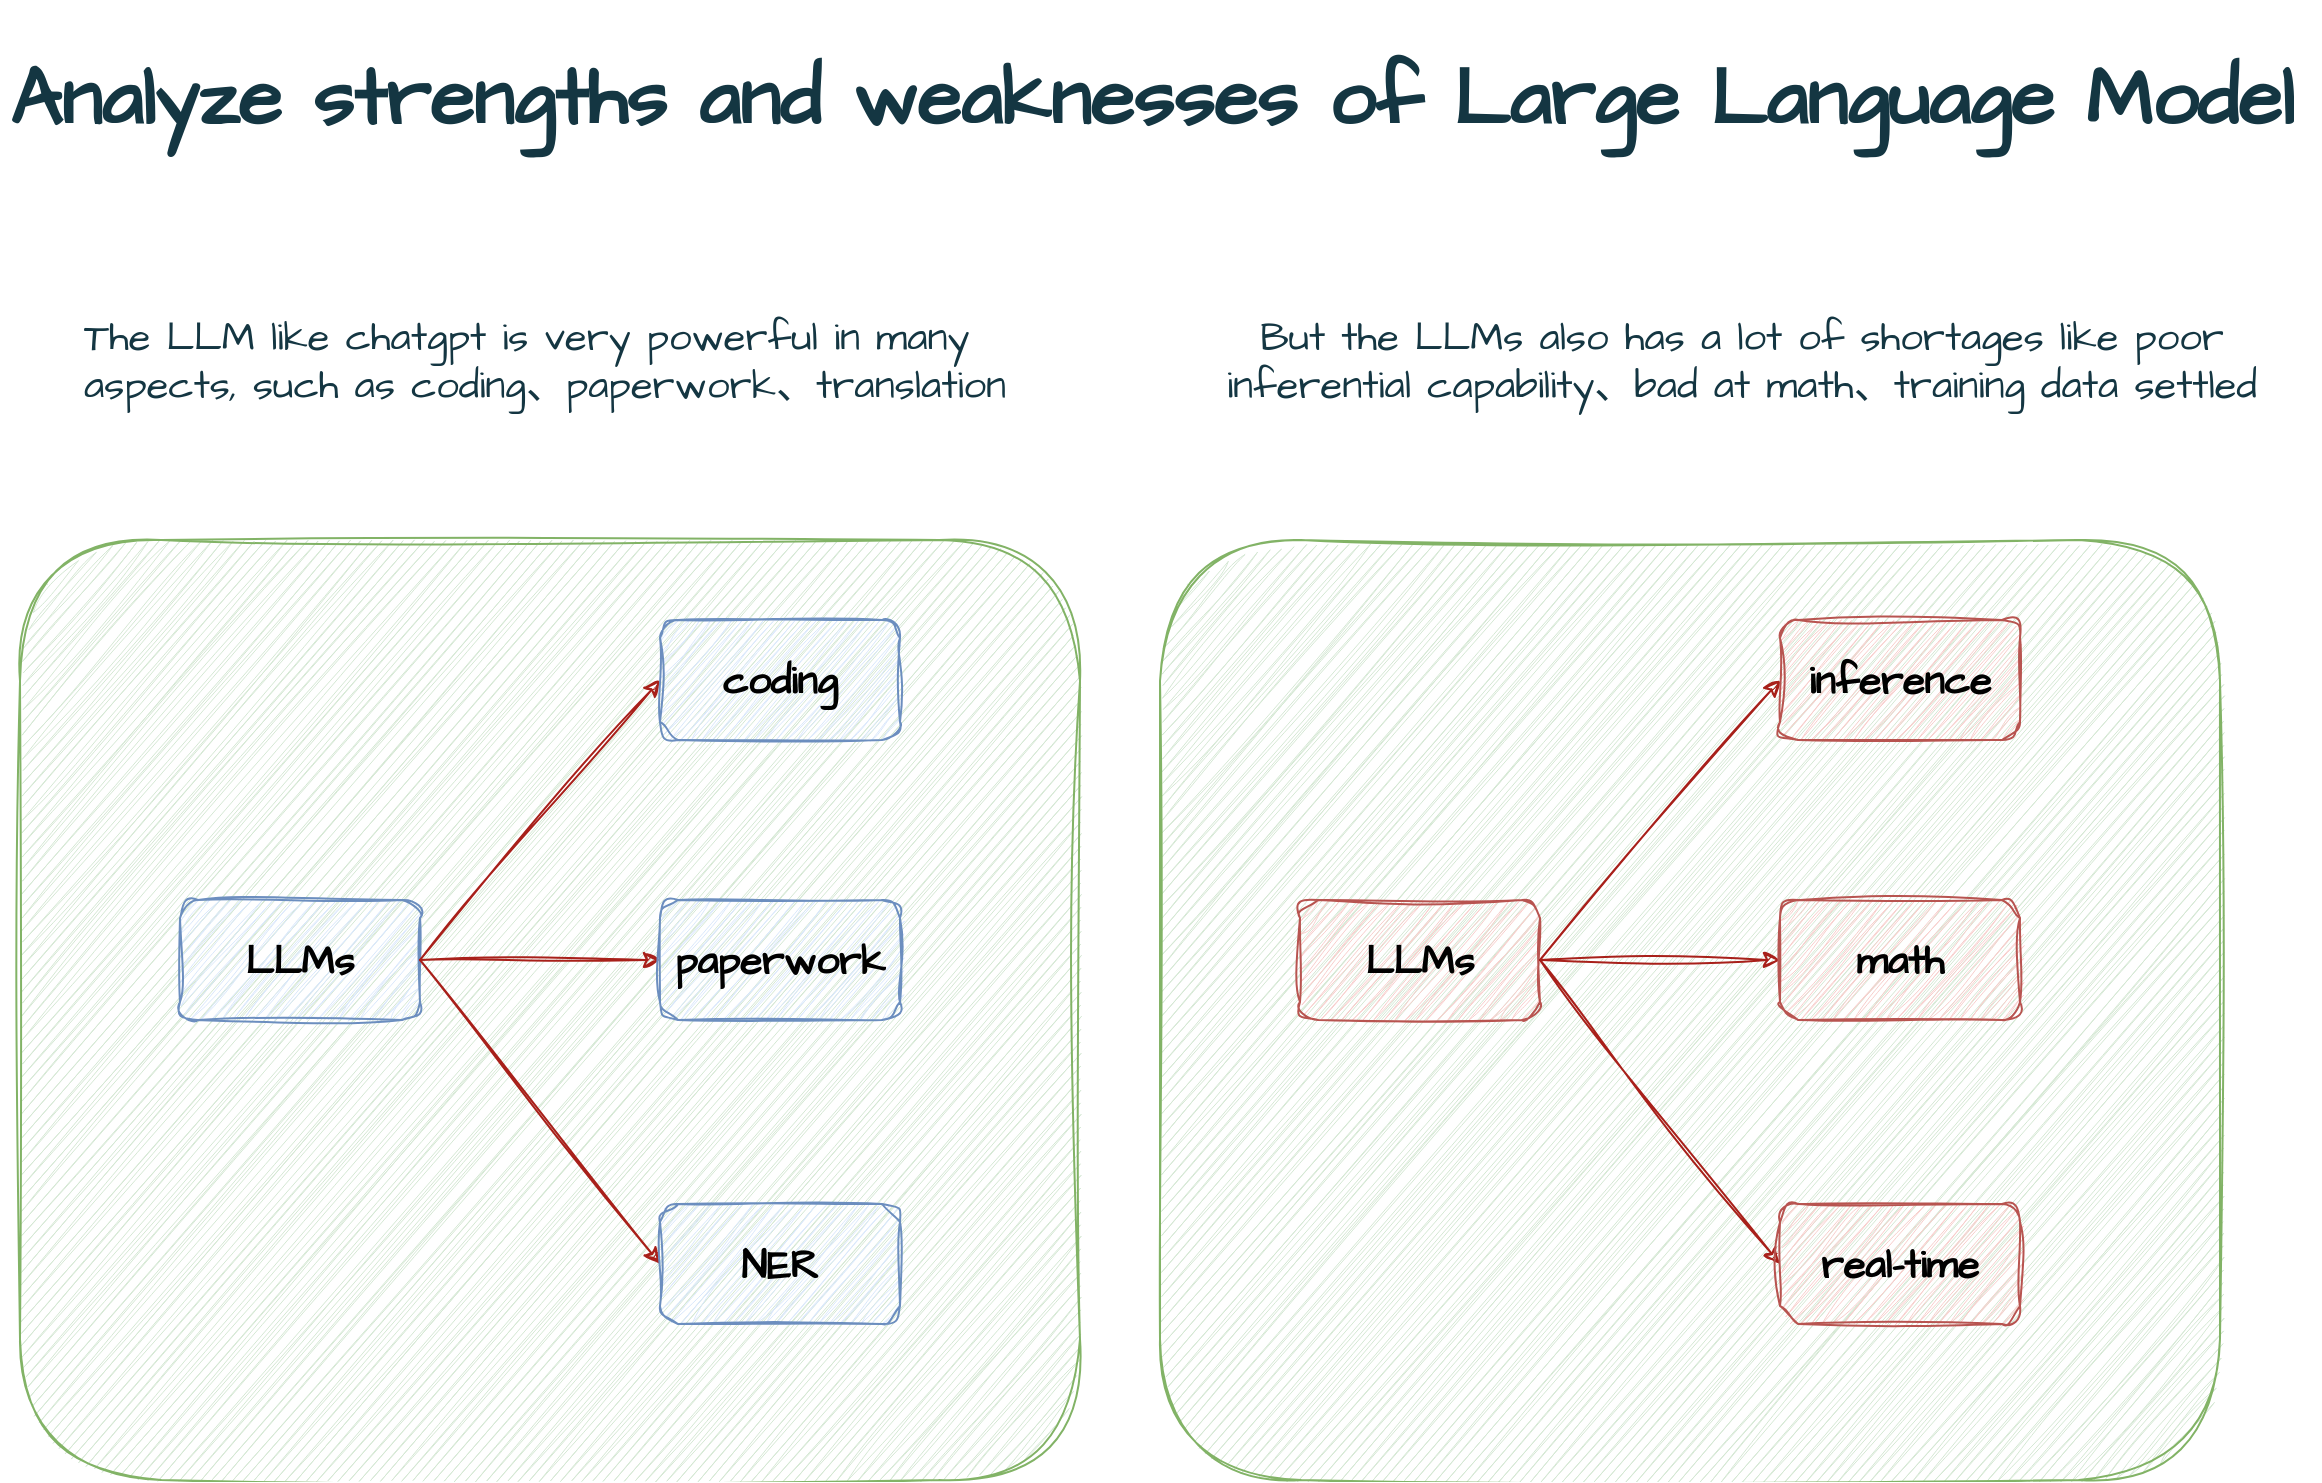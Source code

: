 <mxfile version="21.2.3" type="github" pages="2">
  <diagram id="C5RBs43oDa-KdzZeNtuy" name="优劣势">
    <mxGraphModel dx="1529" dy="1026" grid="1" gridSize="10" guides="1" tooltips="1" connect="1" arrows="1" fold="1" page="1" pageScale="1" pageWidth="1169" pageHeight="827" background="#ffffff" math="0" shadow="0">
      <root>
        <mxCell id="WIyWlLk6GJQsqaUBKTNV-0" />
        <mxCell id="WIyWlLk6GJQsqaUBKTNV-1" parent="WIyWlLk6GJQsqaUBKTNV-0" />
        <mxCell id="XVhNO85OQlLZLeogZV7h-2" value="" style="rounded=1;whiteSpace=wrap;html=1;hachureGap=4;strokeColor=#82b366;fontFamily=Architects Daughter;fontSource=https%3A%2F%2Ffonts.googleapis.com%2Fcss%3Ffamily%3DArchitects%2BDaughter;fontSize=20;fillColor=#d5e8d4;sketch=1;curveFitting=1;jiggle=2;" vertex="1" parent="WIyWlLk6GJQsqaUBKTNV-1">
          <mxGeometry x="590" y="290" width="530" height="470" as="geometry" />
        </mxCell>
        <mxCell id="XVhNO85OQlLZLeogZV7h-0" value="" style="rounded=1;whiteSpace=wrap;html=1;hachureGap=4;strokeColor=#82b366;fontFamily=Architects Daughter;fontSource=https%3A%2F%2Ffonts.googleapis.com%2Fcss%3Ffamily%3DArchitects%2BDaughter;fontSize=20;fillColor=#d5e8d4;sketch=1;curveFitting=1;jiggle=2;" vertex="1" parent="WIyWlLk6GJQsqaUBKTNV-1">
          <mxGeometry x="20" y="290" width="530" height="470" as="geometry" />
        </mxCell>
        <mxCell id="aBzEh2mwnwxeXnuhJig6-4" value="LLMs" style="rounded=1;whiteSpace=wrap;html=1;hachureGap=4;strokeColor=#6c8ebf;fontFamily=Architects Daughter;fontSource=https%3A%2F%2Ffonts.googleapis.com%2Fcss%3Ffamily%3DArchitects%2BDaughter;fontSize=20;fillColor=#dae8fc;labelBackgroundColor=none;fontStyle=1;strokeWidth=1;sketch=1;curveFitting=1;jiggle=2;" parent="WIyWlLk6GJQsqaUBKTNV-1" vertex="1">
          <mxGeometry x="100" y="470" width="120" height="60" as="geometry" />
        </mxCell>
        <mxCell id="aBzEh2mwnwxeXnuhJig6-6" value="" style="endArrow=classic;html=1;rounded=0;hachureGap=4;strokeColor=#A8201A;fontFamily=Architects Daughter;fontSource=https%3A%2F%2Ffonts.googleapis.com%2Fcss%3Ffamily%3DArchitects%2BDaughter;fontSize=16;fontColor=default;fillColor=#FAE5C7;exitX=1;exitY=0.5;exitDx=0;exitDy=0;entryX=0;entryY=0.5;entryDx=0;entryDy=0;labelBackgroundColor=none;fontStyle=1;strokeWidth=1;sketch=1;curveFitting=1;jiggle=2;" parent="WIyWlLk6GJQsqaUBKTNV-1" source="aBzEh2mwnwxeXnuhJig6-4" target="aBzEh2mwnwxeXnuhJig6-7" edge="1">
          <mxGeometry width="50" height="50" relative="1" as="geometry">
            <mxPoint x="570" y="530" as="sourcePoint" />
            <mxPoint x="360" y="370" as="targetPoint" />
          </mxGeometry>
        </mxCell>
        <mxCell id="aBzEh2mwnwxeXnuhJig6-7" value="coding" style="rounded=1;whiteSpace=wrap;html=1;hachureGap=4;strokeColor=#6c8ebf;fontFamily=Architects Daughter;fontSource=https%3A%2F%2Ffonts.googleapis.com%2Fcss%3Ffamily%3DArchitects%2BDaughter;fontSize=20;fillColor=#dae8fc;labelBackgroundColor=none;fontStyle=1;strokeWidth=1;sketch=1;curveFitting=1;jiggle=2;" parent="WIyWlLk6GJQsqaUBKTNV-1" vertex="1">
          <mxGeometry x="340" y="330" width="120" height="60" as="geometry" />
        </mxCell>
        <mxCell id="7vVZ1R885KVo_g39nCp4-0" value="" style="endArrow=classic;html=1;rounded=0;hachureGap=4;strokeColor=#A8201A;fontFamily=Architects Daughter;fontSource=https%3A%2F%2Ffonts.googleapis.com%2Fcss%3Ffamily%3DArchitects%2BDaughter;fontSize=16;fontColor=default;fillColor=#FAE5C7;entryX=0;entryY=0.5;entryDx=0;entryDy=0;labelBackgroundColor=none;fontStyle=1;strokeWidth=1;sketch=1;curveFitting=1;jiggle=2;" edge="1" parent="WIyWlLk6GJQsqaUBKTNV-1" target="7vVZ1R885KVo_g39nCp4-1">
          <mxGeometry width="50" height="50" relative="1" as="geometry">
            <mxPoint x="220" y="500" as="sourcePoint" />
            <mxPoint x="360" y="510" as="targetPoint" />
          </mxGeometry>
        </mxCell>
        <mxCell id="7vVZ1R885KVo_g39nCp4-1" value="paperwork" style="rounded=1;whiteSpace=wrap;html=1;hachureGap=4;strokeColor=#6c8ebf;fontFamily=Architects Daughter;fontSource=https%3A%2F%2Ffonts.googleapis.com%2Fcss%3Ffamily%3DArchitects%2BDaughter;fontSize=20;fillColor=#dae8fc;labelBackgroundColor=none;fontStyle=1;strokeWidth=1;sketch=1;curveFitting=1;jiggle=2;" vertex="1" parent="WIyWlLk6GJQsqaUBKTNV-1">
          <mxGeometry x="340" y="470" width="120" height="60" as="geometry" />
        </mxCell>
        <mxCell id="7vVZ1R885KVo_g39nCp4-2" value="" style="endArrow=classic;html=1;rounded=0;hachureGap=4;strokeColor=#A8201A;fontFamily=Architects Daughter;fontSource=https%3A%2F%2Ffonts.googleapis.com%2Fcss%3Ffamily%3DArchitects%2BDaughter;fontSize=16;fontColor=default;fillColor=#FAE5C7;entryX=0;entryY=0.5;entryDx=0;entryDy=0;labelBackgroundColor=none;fontStyle=1;strokeWidth=1;sketch=1;curveFitting=1;jiggle=2;" edge="1" parent="WIyWlLk6GJQsqaUBKTNV-1" target="7vVZ1R885KVo_g39nCp4-3">
          <mxGeometry width="50" height="50" relative="1" as="geometry">
            <mxPoint x="220" y="500" as="sourcePoint" />
            <mxPoint x="360" y="662" as="targetPoint" />
          </mxGeometry>
        </mxCell>
        <mxCell id="7vVZ1R885KVo_g39nCp4-3" value="NER" style="rounded=1;whiteSpace=wrap;html=1;hachureGap=4;strokeColor=#6c8ebf;fontFamily=Architects Daughter;fontSource=https%3A%2F%2Ffonts.googleapis.com%2Fcss%3Ffamily%3DArchitects%2BDaughter;fontSize=20;fillColor=#dae8fc;labelBackgroundColor=none;fontStyle=1;strokeWidth=1;sketch=1;curveFitting=1;jiggle=2;" vertex="1" parent="WIyWlLk6GJQsqaUBKTNV-1">
          <mxGeometry x="340" y="622" width="120" height="60" as="geometry" />
        </mxCell>
        <mxCell id="7vVZ1R885KVo_g39nCp4-7" value="&lt;span style=&quot;color: rgb(20, 54, 66); font-family: &amp;quot;Architects Daughter&amp;quot;; font-size: 20px; font-style: normal; font-variant-ligatures: normal; font-variant-caps: normal; font-weight: 400; letter-spacing: normal; orphans: 2; text-align: center; text-indent: 0px; text-transform: none; widows: 2; word-spacing: 0px; -webkit-text-stroke-width: 0px; text-decoration-thickness: initial; text-decoration-style: initial; text-decoration-color: initial; float: none; display: inline !important;&quot;&gt;The LLM like chatgpt is very powerful in many aspects, such as coding、paperwork、translation&lt;/span&gt;" style="text;whiteSpace=wrap;html=1;fontSize=20;fontFamily=Architects Daughter;fontColor=#143642;sketch=1;curveFitting=1;jiggle=2;labelBackgroundColor=none;" vertex="1" parent="WIyWlLk6GJQsqaUBKTNV-1">
          <mxGeometry x="50" y="170" width="490" height="70" as="geometry" />
        </mxCell>
        <mxCell id="7vVZ1R885KVo_g39nCp4-8" value="&lt;div style=&quot;text-align: center;&quot;&gt;But the LLMs also has a lot of shortages like poor inferential capability&lt;span style=&quot;background-color: initial;&quot;&gt;、bad at math、training data settled&lt;/span&gt;&lt;/div&gt;" style="text;whiteSpace=wrap;html=1;fontSize=20;fontFamily=Architects Daughter;fontColor=#143642;sketch=1;curveFitting=1;jiggle=2;" vertex="1" parent="WIyWlLk6GJQsqaUBKTNV-1">
          <mxGeometry x="600" y="170" width="560" height="70" as="geometry" />
        </mxCell>
        <mxCell id="7vVZ1R885KVo_g39nCp4-10" value="LLMs" style="rounded=1;whiteSpace=wrap;html=1;hachureGap=4;strokeColor=#b85450;fontFamily=Architects Daughter;fontSource=https%3A%2F%2Ffonts.googleapis.com%2Fcss%3Ffamily%3DArchitects%2BDaughter;fontSize=20;fillColor=#f8cecc;labelBackgroundColor=none;sketch=1;curveFitting=1;jiggle=2;fontStyle=1;labelBorderColor=none;" vertex="1" parent="WIyWlLk6GJQsqaUBKTNV-1">
          <mxGeometry x="660" y="470" width="120" height="60" as="geometry" />
        </mxCell>
        <mxCell id="7vVZ1R885KVo_g39nCp4-11" value="" style="endArrow=classic;html=1;rounded=0;hachureGap=4;strokeColor=#A8201A;fontFamily=Architects Daughter;fontSource=https%3A%2F%2Ffonts.googleapis.com%2Fcss%3Ffamily%3DArchitects%2BDaughter;fontSize=16;fontColor=default;fillColor=#FAE5C7;exitX=1;exitY=0.5;exitDx=0;exitDy=0;entryX=0;entryY=0.5;entryDx=0;entryDy=0;labelBackgroundColor=none;sketch=1;curveFitting=1;jiggle=2;" edge="1" source="7vVZ1R885KVo_g39nCp4-10" target="7vVZ1R885KVo_g39nCp4-12" parent="WIyWlLk6GJQsqaUBKTNV-1">
          <mxGeometry width="50" height="50" relative="1" as="geometry">
            <mxPoint x="1130" y="530" as="sourcePoint" />
            <mxPoint x="920" y="370" as="targetPoint" />
          </mxGeometry>
        </mxCell>
        <mxCell id="7vVZ1R885KVo_g39nCp4-12" value="inference" style="rounded=1;whiteSpace=wrap;html=1;hachureGap=4;strokeColor=#b85450;fontFamily=Architects Daughter;fontSource=https%3A%2F%2Ffonts.googleapis.com%2Fcss%3Ffamily%3DArchitects%2BDaughter;fontSize=20;fillColor=#f8cecc;labelBackgroundColor=none;fillStyle=auto;sketch=1;curveFitting=1;jiggle=2;fontStyle=1;labelBorderColor=none;" vertex="1" parent="WIyWlLk6GJQsqaUBKTNV-1">
          <mxGeometry x="900" y="330" width="120" height="60" as="geometry" />
        </mxCell>
        <mxCell id="7vVZ1R885KVo_g39nCp4-13" value="" style="endArrow=classic;html=1;rounded=0;hachureGap=4;strokeColor=#A8201A;fontFamily=Architects Daughter;fontSource=https%3A%2F%2Ffonts.googleapis.com%2Fcss%3Ffamily%3DArchitects%2BDaughter;fontSize=16;fontColor=default;fillColor=#FAE5C7;entryX=0;entryY=0.5;entryDx=0;entryDy=0;labelBackgroundColor=none;sketch=1;curveFitting=1;jiggle=2;" edge="1" target="7vVZ1R885KVo_g39nCp4-14" parent="WIyWlLk6GJQsqaUBKTNV-1">
          <mxGeometry width="50" height="50" relative="1" as="geometry">
            <mxPoint x="780" y="500" as="sourcePoint" />
            <mxPoint x="920" y="510" as="targetPoint" />
          </mxGeometry>
        </mxCell>
        <mxCell id="7vVZ1R885KVo_g39nCp4-14" value="math" style="rounded=1;whiteSpace=wrap;html=1;hachureGap=4;strokeColor=#b85450;fontFamily=Architects Daughter;fontSource=https%3A%2F%2Ffonts.googleapis.com%2Fcss%3Ffamily%3DArchitects%2BDaughter;fontSize=20;fillColor=#f8cecc;labelBackgroundColor=none;sketch=1;curveFitting=1;jiggle=2;fontStyle=1;labelBorderColor=none;" vertex="1" parent="WIyWlLk6GJQsqaUBKTNV-1">
          <mxGeometry x="900" y="470" width="120" height="60" as="geometry" />
        </mxCell>
        <mxCell id="7vVZ1R885KVo_g39nCp4-15" value="" style="endArrow=classic;html=1;rounded=0;hachureGap=4;strokeColor=#A8201A;fontFamily=Architects Daughter;fontSource=https%3A%2F%2Ffonts.googleapis.com%2Fcss%3Ffamily%3DArchitects%2BDaughter;fontSize=16;fontColor=default;fillColor=#FAE5C7;entryX=0;entryY=0.5;entryDx=0;entryDy=0;labelBackgroundColor=none;sketch=1;curveFitting=1;jiggle=2;" edge="1" target="7vVZ1R885KVo_g39nCp4-16" parent="WIyWlLk6GJQsqaUBKTNV-1">
          <mxGeometry width="50" height="50" relative="1" as="geometry">
            <mxPoint x="780" y="500" as="sourcePoint" />
            <mxPoint x="920" y="662" as="targetPoint" />
          </mxGeometry>
        </mxCell>
        <mxCell id="7vVZ1R885KVo_g39nCp4-16" value="real-time" style="rounded=1;whiteSpace=wrap;html=1;hachureGap=4;strokeColor=#b85450;fontFamily=Architects Daughter;fontSource=https%3A%2F%2Ffonts.googleapis.com%2Fcss%3Ffamily%3DArchitects%2BDaughter;fontSize=20;fillColor=#f8cecc;labelBackgroundColor=none;sketch=1;curveFitting=1;jiggle=2;fontStyle=1;labelBorderColor=none;" vertex="1" parent="WIyWlLk6GJQsqaUBKTNV-1">
          <mxGeometry x="900" y="622" width="120" height="60" as="geometry" />
        </mxCell>
        <mxCell id="2XZ5M-bugW38E7IpEffb-0" value="&lt;h1&gt;Analyze strengths and weaknesses of Large Language Model&lt;/h1&gt;" style="text;html=1;strokeColor=none;fillColor=none;spacing=5;spacingTop=-20;whiteSpace=wrap;overflow=hidden;rounded=0;fontSize=20;fontFamily=Architects Daughter;fontColor=#143642;sketch=1;curveFitting=1;jiggle=2;" vertex="1" parent="WIyWlLk6GJQsqaUBKTNV-1">
          <mxGeometry x="10" y="30" width="1160" height="80" as="geometry" />
        </mxCell>
      </root>
    </mxGraphModel>
  </diagram>
  <diagram id="n73XvIb2oee7hfyG5wVK" name="how to make up">
    <mxGraphModel dx="1529" dy="1026" grid="1" gridSize="10" guides="1" tooltips="1" connect="0" arrows="1" fold="1" page="1" pageScale="1" pageWidth="1169" pageHeight="827" math="0" shadow="0">
      <root>
        <mxCell id="0" />
        <mxCell id="1" parent="0" />
        <mxCell id="cakuFboMmbn3rn2TD72Q-1" value="&lt;h1&gt;Make up the weakness of Large Language Models (LLMs)&lt;/h1&gt;" style="text;html=1;strokeColor=none;fillColor=none;spacing=5;spacingTop=-20;whiteSpace=wrap;overflow=hidden;rounded=0;fontSize=20;fontFamily=Architects Daughter;fontColor=#143642;align=center;sketch=1;curveFitting=1;jiggle=2;labelBackgroundColor=none;" vertex="1" parent="1">
          <mxGeometry x="10" y="20" width="1150" height="80" as="geometry" />
        </mxCell>
      </root>
    </mxGraphModel>
  </diagram>
</mxfile>
